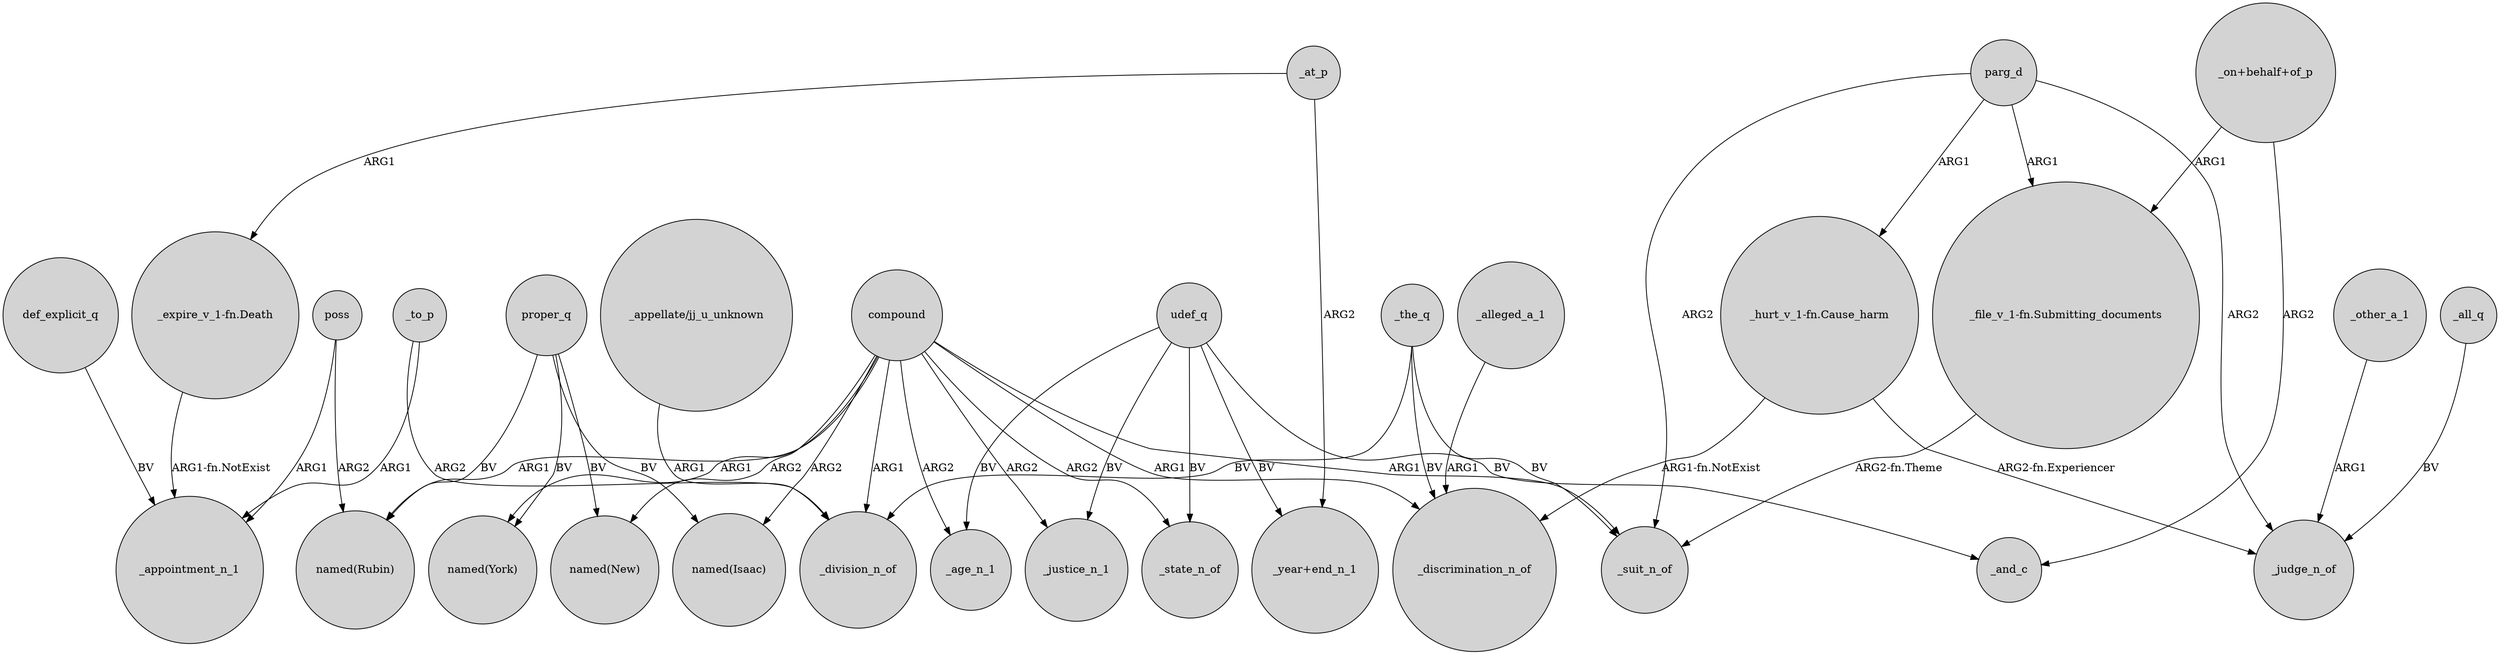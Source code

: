 digraph {
	node [shape=circle style=filled]
	compound -> "named(New)" [label=ARG2]
	compound -> _suit_n_of [label=ARG1]
	proper_q -> "named(Rubin)" [label=BV]
	_all_q -> _judge_n_of [label=BV]
	_the_q -> _discrimination_n_of [label=BV]
	proper_q -> "named(New)" [label=BV]
	compound -> "named(Isaac)" [label=ARG2]
	_to_p -> _division_n_of [label=ARG2]
	udef_q -> _state_n_of [label=BV]
	_the_q -> _suit_n_of [label=BV]
	parg_d -> "_hurt_v_1-fn.Cause_harm" [label=ARG1]
	"_hurt_v_1-fn.Cause_harm" -> _discrimination_n_of [label="ARG1-fn.NotExist"]
	compound -> _state_n_of [label=ARG2]
	parg_d -> "_file_v_1-fn.Submitting_documents" [label=ARG1]
	"_on+behalf+of_p" -> _and_c [label=ARG2]
	compound -> _age_n_1 [label=ARG2]
	"_file_v_1-fn.Submitting_documents" -> _suit_n_of [label="ARG2-fn.Theme"]
	"_on+behalf+of_p" -> "_file_v_1-fn.Submitting_documents" [label=ARG1]
	compound -> "named(Rubin)" [label=ARG1]
	_other_a_1 -> _judge_n_of [label=ARG1]
	poss -> _appointment_n_1 [label=ARG1]
	def_explicit_q -> _appointment_n_1 [label=BV]
	parg_d -> _suit_n_of [label=ARG2]
	poss -> "named(Rubin)" [label=ARG2]
	_at_p -> "_year+end_n_1" [label=ARG2]
	compound -> "named(York)" [label=ARG1]
	_to_p -> _appointment_n_1 [label=ARG1]
	"_appellate/jj_u_unknown" -> _division_n_of [label=ARG1]
	"_expire_v_1-fn.Death" -> _appointment_n_1 [label="ARG1-fn.NotExist"]
	udef_q -> "_year+end_n_1" [label=BV]
	udef_q -> _age_n_1 [label=BV]
	parg_d -> _judge_n_of [label=ARG2]
	udef_q -> _justice_n_1 [label=BV]
	_at_p -> "_expire_v_1-fn.Death" [label=ARG1]
	compound -> _justice_n_1 [label=ARG2]
	proper_q -> "named(York)" [label=BV]
	udef_q -> _and_c [label=BV]
	compound -> _division_n_of [label=ARG1]
	compound -> _discrimination_n_of [label=ARG1]
	proper_q -> "named(Isaac)" [label=BV]
	"_hurt_v_1-fn.Cause_harm" -> _judge_n_of [label="ARG2-fn.Experiencer"]
	_the_q -> _division_n_of [label=BV]
	_alleged_a_1 -> _discrimination_n_of [label=ARG1]
}
